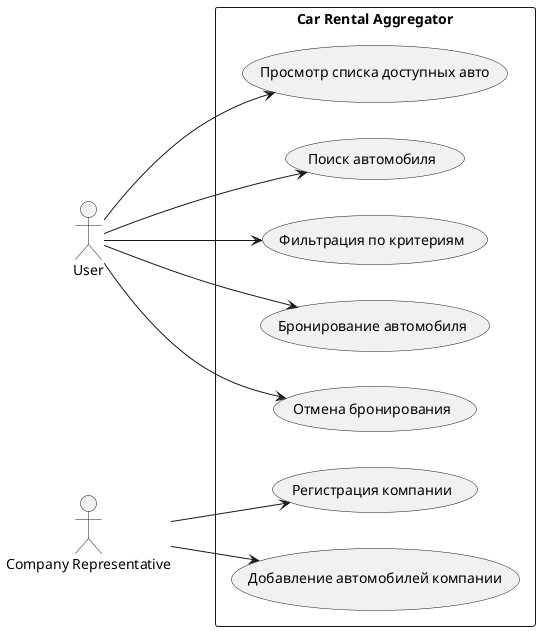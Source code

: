 @startuml UseCase
left to right direction

actor User
actor CompanyRep as "Company Representative"

rectangle "Car Rental Aggregator" {
    
    (Просмотр списка доступных авто) as viewCars
    (Поиск автомобиля) as searchCar
    (Фильтрация по критериям) as filterCars
    (Бронирование автомобиля) as bookCar
    (Отмена бронирования) as cancelBooking

    (Регистрация компании) as registerCompany
    (Добавление автомобилей компании) as addCompanyCars

    User --> viewCars
    User --> searchCar
    User --> filterCars
    User --> bookCar
    User --> cancelBooking

    CompanyRep --> registerCompany
    CompanyRep --> addCompanyCars
}

@enduml